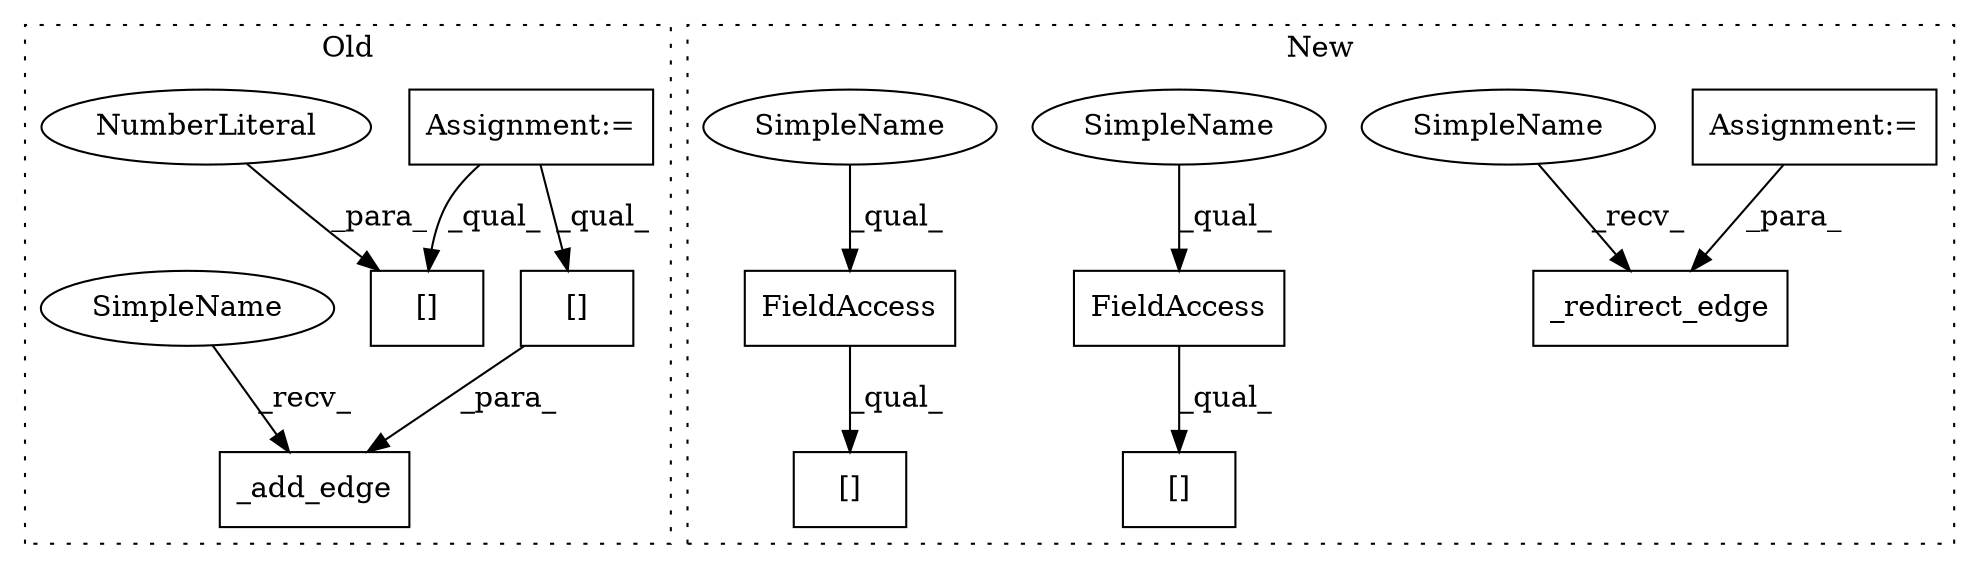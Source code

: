 digraph G {
subgraph cluster0 {
1 [label="_add_edge" a="32" s="14078,14178" l="10,1" shape="box"];
3 [label="[]" a="2" s="14119,14146" l="9,1" shape="box"];
9 [label="Assignment:=" a="7" s="13717" l="1" shape="box"];
10 [label="[]" a="2" s="14246,14256" l="9,1" shape="box"];
11 [label="NumberLiteral" a="34" s="14255" l="1" shape="ellipse"];
12 [label="SimpleName" a="42" s="14073" l="4" shape="ellipse"];
label = "Old";
style="dotted";
}
subgraph cluster1 {
2 [label="_redirect_edge" a="32" s="14443,14510" l="15,1" shape="box"];
4 [label="FieldAccess" a="22" s="14468" l="13" shape="box"];
5 [label="FieldAccess" a="22" s="13971" l="14" shape="box"];
6 [label="[]" a="2" s="14468,14491" l="14,1" shape="box"];
7 [label="Assignment:=" a="7" s="13946" l="1" shape="box"];
8 [label="[]" a="2" s="13971,14016" l="15,1" shape="box"];
13 [label="SimpleName" a="42" s="13971" l="4" shape="ellipse"];
14 [label="SimpleName" a="42" s="14438" l="4" shape="ellipse"];
15 [label="SimpleName" a="42" s="14468" l="4" shape="ellipse"];
label = "New";
style="dotted";
}
3 -> 1 [label="_para_"];
4 -> 6 [label="_qual_"];
5 -> 8 [label="_qual_"];
7 -> 2 [label="_para_"];
9 -> 10 [label="_qual_"];
9 -> 3 [label="_qual_"];
11 -> 10 [label="_para_"];
12 -> 1 [label="_recv_"];
13 -> 5 [label="_qual_"];
14 -> 2 [label="_recv_"];
15 -> 4 [label="_qual_"];
}